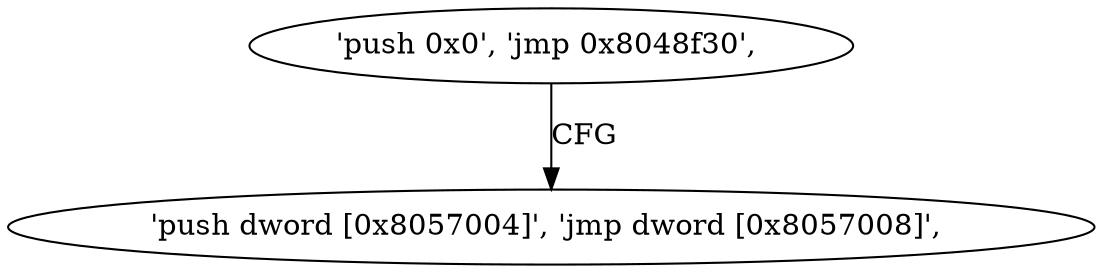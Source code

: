 digraph "func" {
"134516550" [label = "'push 0x0', 'jmp 0x8048f30', " ]
"134516528" [label = "'push dword [0x8057004]', 'jmp dword [0x8057008]', " ]
"134516550" -> "134516528" [ label = "CFG" ]
}
